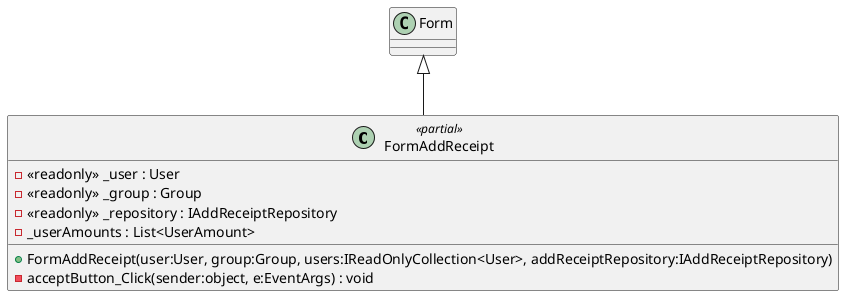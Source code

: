@startuml
class FormAddReceipt <<partial>> {
    - <<readonly>> _user : User
    - <<readonly>> _group : Group
    - <<readonly>> _repository : IAddReceiptRepository
    - _userAmounts : List<UserAmount>
    + FormAddReceipt(user:User, group:Group, users:IReadOnlyCollection<User>, addReceiptRepository:IAddReceiptRepository)
    - acceptButton_Click(sender:object, e:EventArgs) : void
}
Form <|-- FormAddReceipt
@enduml
